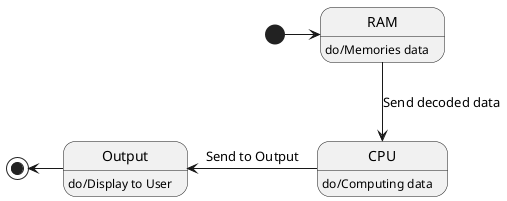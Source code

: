 @startuml

RAM : do/Memories data
CPU : do/Computing data
Output : do/Display to User

[*] -> RAM 
RAM -down-> CPU : Send decoded data
CPU -left-> Output : Send to Output
Output -left-> [*]

@enduml
